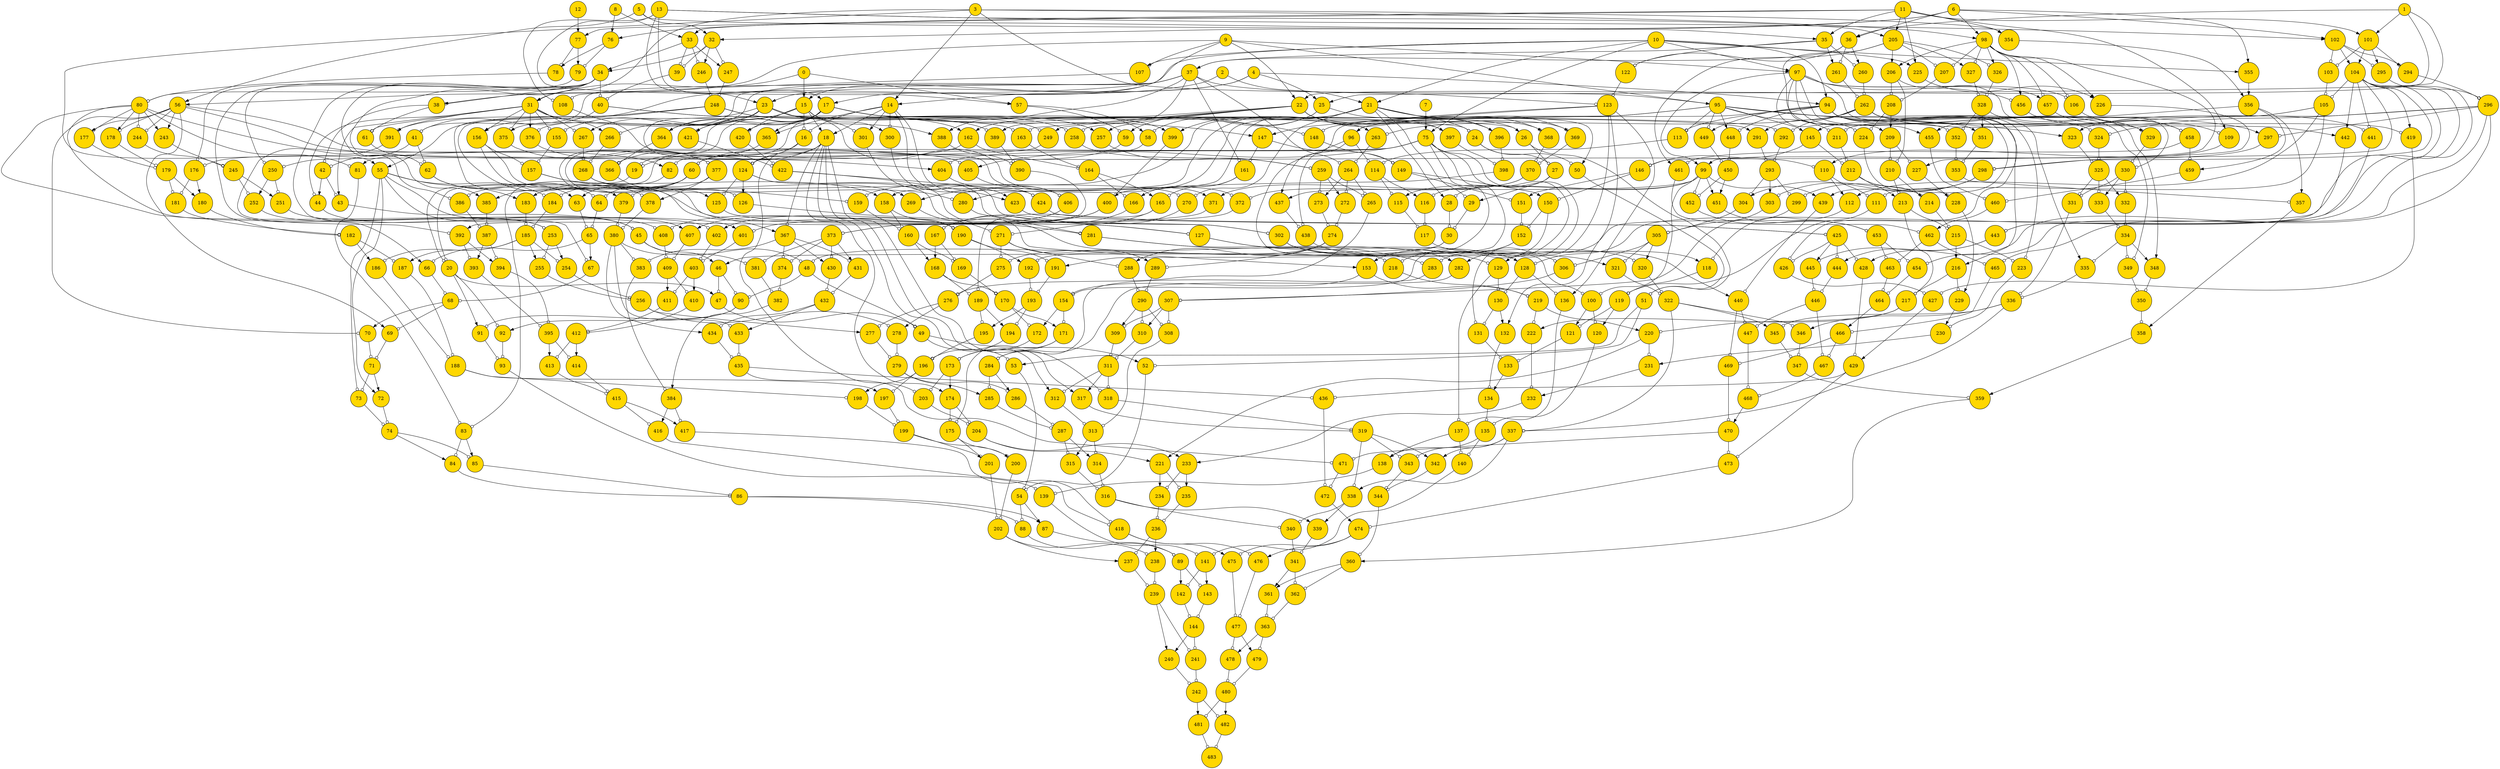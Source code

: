digraph 0{
	0,1,2,3,4,5,6,7,8,9,10,11,12,13,14,15,16,17,18,19,20,21,22,23,24,25,26,27,28,29,30,31,32,33,34,35,36,37,38,39,40,41,42,43,44,45,46,47,48,49,50,51,52,53,54,55,56,57,58,59,60,61,62,63,64,65,66,67,68,69,70,71,72,73,74,75,76,77,78,79,80,81,82,83,84,85,86,87,88,89,90,91,92,93,94,95,96,97,98,99,100,101,102,103,104,105,106,107,108,109,110,111,112,113,114,115,116,117,118,119,120,121,122,123,124,125,126,127,128,129,130,131,132,133,134,135,136,137,138,139,140,141,142,143,144,145,146,147,148,149,150,151,152,153,154,155,156,157,158,159,160,161,162,163,164,165,166,167,168,169,170,171,172,173,174,175,176,177,178,179,180,181,182,183,184,185,186,187,188,189,190,191,192,193,194,195,196,197,198,199,200,201,202,203,204,205,206,207,208,209,210,211,212,213,214,215,216,217,218,219,220,221,222,223,224,225,226,227,228,229,230,231,232,233,234,235,236,237,238,239,240,241,242,243,244,245,246,247,248,249,250,251,252,253,254,255,256,257,258,259,260,261,262,263,264,265,266,267,268,269,270,271,272,273,274,275,276,277,278,279,280,281,282,283,284,285,286,287,288,289,290,291,292,293,294,295,296,297,298,299,300,301,302,303,304,305,306,307,308,309,310,311,312,313,314,315,316,317,318,319,320,321,322,323,324,325,326,327,328,329,330,331,332,333,334,335,336,337,338,339,340,341,342,343,344,345,346,347,348,349,350,351,352,353,354,355,356,357,358,359,360,361,362,363,364,365,366,367,368,369,370,371,372,373,374,375,376,377,378,379,380,381,382,383,384,385,386,387,388,389,390,391,392,393,394,395,396,397,398,399,400,401,402,403,404,405,406,407,408,409,410,411,412,413,414,415,416,417,418,419,420,421,422,423,424,425,426,427,428,429,430,431,432,433,434,435,436,437,438,439,440,441,442,443,444,445,446,447,448,449,450,451,452,453,454,455,456,457,458,459,460,461,462,463,464,465,466,467,468,469,470,471,472,473,474,475,476,477,478,479,480,481,482,483[shape=circle,style=filled,fillcolor=gold,height="0.3"];
4->14[];
3->14[];
10->15[];
0->15[];
15->16[arrowhead=odot];
14->16[arrowhead=odot];
13->17[];
9->17[];
15->18[];
14->18[];
18->19[arrowhead=odot];
17->19[arrowhead=odot];
19->20[arrowhead=odot];
16->20[arrowhead=odot];
10->21[];
2->21[];
9->22[];
1->22[];
13->23[];
4->23[];
23->24[arrowhead=odot];
22->24[arrowhead=odot];
4->25[];
1->25[];
25->26[];
17->26[];
26->27[arrowhead=odot];
24->27[arrowhead=odot];
27->28[arrowhead=odot];
21->28[];
27->29[];
21->29[arrowhead=odot];
29->30[arrowhead=odot];
28->30[arrowhead=odot];
3->31[];
0->31[];
6->32[];
5->32[];
11->33[];
8->33[];
33->34[];
32->34[];
11->35[];
5->35[];
6->36[];
1->36[];
36->37[];
35->37[];
37->38[];
34->38[arrowhead=odot];
33->39[arrowhead=odot];
32->39[arrowhead=odot];
39->40[arrowhead=odot];
34->40[arrowhead=odot];
40->41[arrowhead=odot];
37->41[arrowhead=odot];
41->42[arrowhead=odot];
38->42[arrowhead=odot];
42->43[arrowhead=odot];
31->43[];
42->44[];
31->44[arrowhead=odot];
44->45[arrowhead=odot];
43->45[arrowhead=odot];
45->46[];
30->46[];
46->47[arrowhead=odot];
20->47[];
45->48[arrowhead=odot];
30->48[arrowhead=odot];
48->49[arrowhead=odot];
47->49[arrowhead=odot];
24->50[arrowhead=odot];
21->50[];
50->51[arrowhead=odot];
26->51[arrowhead=odot];
51->52[arrowhead=odot];
49->52[];
51->53[];
49->53[arrowhead=odot];
53->54[arrowhead=odot];
52->54[arrowhead=odot];
3->55[];
2->55[];
9->56[];
5->56[];
13->57[];
0->57[];
57->58[];
25->58[arrowhead=odot];
57->59[arrowhead=odot];
25->59[];
59->60[arrowhead=odot];
58->60[arrowhead=odot];
38->61[arrowhead=odot];
31->61[arrowhead=odot];
61->62[arrowhead=odot];
41->62[arrowhead=odot];
62->63[];
60->63[];
62->64[arrowhead=odot];
60->64[arrowhead=odot];
64->65[arrowhead=odot];
63->65[arrowhead=odot];
65->66[arrowhead=odot];
34->66[];
65->67[];
34->67[arrowhead=odot];
67->68[arrowhead=odot];
66->68[arrowhead=odot];
68->69[arrowhead=odot];
56->69[];
68->70[];
56->70[arrowhead=odot];
70->71[arrowhead=odot];
69->71[arrowhead=odot];
71->72[];
55->72[];
71->73[arrowhead=odot];
55->73[arrowhead=odot];
73->74[arrowhead=odot];
72->74[arrowhead=odot];
10->75[];
7->75[];
8->76[];
6->76[];
12->77[];
11->77[];
77->78[arrowhead=odot];
76->78[];
77->79[];
76->79[arrowhead=odot];
79->80[arrowhead=odot];
78->80[arrowhead=odot];
80->81[arrowhead=odot];
75->81[];
80->82[];
75->82[arrowhead=odot];
82->83[arrowhead=odot];
81->83[arrowhead=odot];
83->84[arrowhead=odot];
74->84[];
83->85[];
74->85[arrowhead=odot];
85->86[arrowhead=odot];
84->86[arrowhead=odot];
86->87[];
54->87[];
86->88[arrowhead=odot];
54->88[arrowhead=odot];
88->89[arrowhead=odot];
87->89[arrowhead=odot];
48->90[arrowhead=odot];
46->90[arrowhead=odot];
90->91[arrowhead=odot];
20->91[];
90->92[];
20->92[arrowhead=odot];
92->93[arrowhead=odot];
91->93[arrowhead=odot];
10->94[];
4->94[];
9->95[];
3->95[];
95->96[];
94->96[];
10->97[];
9->97[];
6->98[];
3->98[];
98->99[];
97->99[];
99->100[arrowhead=odot];
96->100[arrowhead=odot];
11->101[];
1->101[];
13->102[];
6->102[];
102->103[arrowhead=odot];
101->103[arrowhead=odot];
102->104[];
101->104[];
104->105[arrowhead=odot];
103->105[arrowhead=odot];
98->106[arrowhead=odot];
97->106[arrowhead=odot];
10->107[];
9->107[arrowhead=odot];
107->108[arrowhead=odot];
13->108[arrowhead=odot];
106->109[arrowhead=odot];
11->109[];
109->110[];
108->110[arrowhead=odot];
110->111[arrowhead=odot];
105->111[arrowhead=odot];
110->112[];
105->112[];
95->113[arrowhead=odot];
94->113[arrowhead=odot];
113->114[arrowhead=odot];
96->114[arrowhead=odot];
114->115[arrowhead=odot];
99->115[];
114->116[];
99->116[arrowhead=odot];
116->117[arrowhead=odot];
115->117[arrowhead=odot];
117->118[];
112->118[arrowhead=odot];
118->119[arrowhead=odot];
111->119[arrowhead=odot];
119->120[];
100->120[arrowhead=odot];
119->121[arrowhead=odot];
100->121[];
36->122[arrowhead=odot];
35->122[arrowhead=odot];
122->123[arrowhead=odot];
37->123[arrowhead=odot];
18->124[arrowhead=odot];
16->124[arrowhead=odot];
124->125[arrowhead=odot];
17->125[];
124->126[];
17->126[arrowhead=odot];
126->127[arrowhead=odot];
125->127[arrowhead=odot];
127->128[];
104->128[arrowhead=odot];
127->129[arrowhead=odot];
104->129[];
129->130[arrowhead=odot];
128->130[arrowhead=odot];
130->131[arrowhead=odot];
123->131[arrowhead=odot];
130->132[];
123->132[];
131->133[arrowhead=odot];
121->133[arrowhead=odot];
133->134[];
132->134[arrowhead=odot];
134->135[arrowhead=odot];
120->135[arrowhead=odot];
128->136[arrowhead=odot];
123->136[];
136->137[arrowhead=odot];
129->137[arrowhead=odot];
137->138[];
135->138[];
138->139[arrowhead=odot];
93->139[arrowhead=odot];
137->140[arrowhead=odot];
135->140[arrowhead=odot];
140->141[arrowhead=odot];
139->141[arrowhead=odot];
141->142[arrowhead=odot];
89->142[];
141->143[];
89->143[arrowhead=odot];
143->144[arrowhead=odot];
142->144[arrowhead=odot];
105->145[];
95->145[];
145->146[arrowhead=odot];
104->146[arrowhead=odot];
123->147[];
17->147[];
123->148[arrowhead=odot];
17->148[arrowhead=odot];
148->149[arrowhead=odot];
147->149[arrowhead=odot];
149->150[];
146->150[arrowhead=odot];
149->151[arrowhead=odot];
146->151[];
151->152[arrowhead=odot];
150->152[arrowhead=odot];
152->153[];
124->153[];
153->154[arrowhead=odot];
150->154[arrowhead=odot];
31->155[arrowhead=odot];
23->155[arrowhead=odot];
31->156[];
23->156[];
156->157[arrowhead=odot];
155->157[arrowhead=odot];
157->158[];
21->158[];
157->159[arrowhead=odot];
21->159[arrowhead=odot];
159->160[arrowhead=odot];
158->160[arrowhead=odot];
147->161[arrowhead=odot];
37->161[arrowhead=odot];
40->162[];
22->162[];
40->163[arrowhead=odot];
22->163[arrowhead=odot];
163->164[arrowhead=odot];
162->164[arrowhead=odot];
164->165[];
161->165[arrowhead=odot];
164->166[arrowhead=odot];
161->166[];
166->167[arrowhead=odot];
165->167[arrowhead=odot];
167->168[];
160->168[];
167->169[arrowhead=odot];
160->169[arrowhead=odot];
169->170[arrowhead=odot];
168->170[arrowhead=odot];
170->171[];
154->171[arrowhead=odot];
170->172[arrowhead=odot];
154->172[];
172->173[arrowhead=odot];
171->173[arrowhead=odot];
173->174[];
18->174[];
174->175[arrowhead=odot];
171->175[arrowhead=odot];
162->176[arrowhead=odot];
34->176[arrowhead=odot];
80->177[arrowhead=odot];
56->177[];
80->178[];
56->178[arrowhead=odot];
178->179[arrowhead=odot];
177->179[arrowhead=odot];
179->180[];
176->180[];
179->181[arrowhead=odot];
176->181[arrowhead=odot];
181->182[arrowhead=odot];
180->182[arrowhead=odot];
60->183[];
55->183[];
60->184[arrowhead=odot];
55->184[arrowhead=odot];
184->185[arrowhead=odot];
183->185[arrowhead=odot];
185->186[arrowhead=odot];
182->186[];
185->187[];
182->187[arrowhead=odot];
187->188[arrowhead=odot];
186->188[arrowhead=odot];
168->189[arrowhead=odot];
165->189[arrowhead=odot];
158->190[arrowhead=odot];
156->190[arrowhead=odot];
190->191[arrowhead=odot];
75->191[];
190->192[];
75->192[arrowhead=odot];
192->193[arrowhead=odot];
191->193[arrowhead=odot];
193->194[arrowhead=odot];
189->194[];
193->195[];
189->195[arrowhead=odot];
195->196[arrowhead=odot];
194->196[arrowhead=odot];
196->197[arrowhead=odot];
188->197[];
196->198[];
188->198[arrowhead=odot];
198->199[arrowhead=odot];
197->199[arrowhead=odot];
199->200[arrowhead=odot];
175->200[];
199->201[];
175->201[arrowhead=odot];
201->202[arrowhead=odot];
200->202[arrowhead=odot];
173->203[arrowhead=odot];
18->203[arrowhead=odot];
203->204[arrowhead=odot];
174->204[arrowhead=odot];
13->205[];
11->205[];
205->206[];
98->206[];
205->207[arrowhead=odot];
98->207[arrowhead=odot];
207->208[arrowhead=odot];
206->208[arrowhead=odot];
208->209[];
97->209[];
209->210[arrowhead=odot];
206->210[arrowhead=odot];
105->211[arrowhead=odot];
95->211[arrowhead=odot];
211->212[arrowhead=odot];
145->212[arrowhead=odot];
212->213[];
210->213[arrowhead=odot];
212->214[arrowhead=odot];
210->214[];
214->215[arrowhead=odot];
213->215[arrowhead=odot];
215->216[];
94->216[];
216->217[arrowhead=odot];
213->217[arrowhead=odot];
152->218[arrowhead=odot];
124->218[arrowhead=odot];
218->219[arrowhead=odot];
153->219[arrowhead=odot];
219->220[];
217->220[arrowhead=odot];
220->221[];
204->221[];
219->222[arrowhead=odot];
217->222[];
215->223[arrowhead=odot];
94->223[arrowhead=odot];
208->224[arrowhead=odot];
97->224[arrowhead=odot];
11->225[];
10->225[];
225->226[];
98->226[];
226->227[];
209->227[arrowhead=odot];
227->228[];
224->228[arrowhead=odot];
228->229[];
216->229[arrowhead=odot];
229->230[];
223->230[arrowhead=odot];
230->231[];
220->231[arrowhead=odot];
231->232[];
222->232[arrowhead=odot];
232->233[];
204->233[];
233->234[arrowhead=odot];
221->234[];
233->235[];
221->235[arrowhead=odot];
235->236[arrowhead=odot];
234->236[arrowhead=odot];
236->237[arrowhead=odot];
202->237[];
236->238[];
202->238[arrowhead=odot];
238->239[arrowhead=odot];
237->239[arrowhead=odot];
239->240[];
144->240[];
239->241[arrowhead=odot];
144->241[arrowhead=odot];
241->242[arrowhead=odot];
240->242[arrowhead=odot];
80->243[];
56->243[];
80->244[arrowhead=odot];
56->244[arrowhead=odot];
244->245[arrowhead=odot];
243->245[arrowhead=odot];
33->246[arrowhead=odot];
32->246[];
33->247[];
32->247[arrowhead=odot];
247->248[arrowhead=odot];
246->248[arrowhead=odot];
248->249[arrowhead=odot];
22->249[];
249->250[arrowhead=odot];
34->250[arrowhead=odot];
250->251[arrowhead=odot];
245->251[];
250->252[];
245->252[arrowhead=odot];
252->253[arrowhead=odot];
251->253[arrowhead=odot];
253->254[];
185->254[arrowhead=odot];
253->255[arrowhead=odot];
185->255[];
255->256[arrowhead=odot];
254->256[arrowhead=odot];
248->257[];
22->257[];
248->258[arrowhead=odot];
22->258[arrowhead=odot];
258->259[arrowhead=odot];
257->259[arrowhead=odot];
36->260[];
35->260[arrowhead=odot];
36->261[arrowhead=odot];
35->261[];
261->262[arrowhead=odot];
260->262[arrowhead=odot];
262->263[arrowhead=odot];
17->263[];
263->264[arrowhead=odot];
37->264[arrowhead=odot];
264->265[arrowhead=odot];
259->265[arrowhead=odot];
31->266[];
23->266[arrowhead=odot];
31->267[arrowhead=odot];
23->267[];
267->268[arrowhead=odot];
266->268[arrowhead=odot];
268->269[];
21->269[];
268->270[arrowhead=odot];
21->270[arrowhead=odot];
270->271[arrowhead=odot];
269->271[arrowhead=odot];
264->272[arrowhead=odot];
259->272[];
264->273[];
259->273[arrowhead=odot];
273->274[arrowhead=odot];
272->274[arrowhead=odot];
274->275[arrowhead=odot];
271->275[arrowhead=odot];
275->276[arrowhead=odot];
265->276[arrowhead=odot];
276->277[arrowhead=odot];
256->277[];
276->278[];
256->278[arrowhead=odot];
278->279[arrowhead=odot];
277->279[arrowhead=odot];
268->280[arrowhead=odot];
21->280[];
280->281[arrowhead=odot];
156->281[arrowhead=odot];
281->282[];
75->282[];
281->283[arrowhead=odot];
75->283[arrowhead=odot];
283->284[arrowhead=odot];
282->284[arrowhead=odot];
284->285[arrowhead=odot];
279->285[];
284->286[];
279->286[arrowhead=odot];
286->287[arrowhead=odot];
285->287[arrowhead=odot];
274->288[];
271->288[arrowhead=odot];
274->289[arrowhead=odot];
271->289[];
289->290[arrowhead=odot];
288->290[arrowhead=odot];
262->291[];
17->291[];
262->292[arrowhead=odot];
17->292[arrowhead=odot];
292->293[arrowhead=odot];
291->293[arrowhead=odot];
102->294[];
101->294[arrowhead=odot];
102->295[arrowhead=odot];
101->295[];
295->296[arrowhead=odot];
294->296[arrowhead=odot];
296->297[arrowhead=odot];
95->297[];
297->298[arrowhead=odot];
104->298[arrowhead=odot];
298->299[arrowhead=odot];
293->299[arrowhead=odot];
15->300[];
14->300[arrowhead=odot];
15->301[arrowhead=odot];
14->301[];
301->302[arrowhead=odot];
300->302[arrowhead=odot];
298->303[arrowhead=odot];
293->303[];
298->304[];
293->304[arrowhead=odot];
304->305[arrowhead=odot];
303->305[arrowhead=odot];
305->306[arrowhead=odot];
302->306[arrowhead=odot];
306->307[arrowhead=odot];
299->307[arrowhead=odot];
307->308[arrowhead=odot];
290->308[arrowhead=odot];
307->309[arrowhead=odot];
290->309[];
307->310[];
290->310[arrowhead=odot];
310->311[arrowhead=odot];
309->311[arrowhead=odot];
311->312[arrowhead=odot];
18->312[];
312->313[arrowhead=odot];
308->313[arrowhead=odot];
313->314[arrowhead=odot];
287->314[];
313->315[];
287->315[arrowhead=odot];
315->316[arrowhead=odot];
314->316[arrowhead=odot];
311->317[];
18->317[];
311->318[arrowhead=odot];
18->318[arrowhead=odot];
318->319[arrowhead=odot];
317->319[arrowhead=odot];
305->320[];
302->320[arrowhead=odot];
305->321[arrowhead=odot];
302->321[];
321->322[arrowhead=odot];
320->322[arrowhead=odot];
296->323[];
95->323[];
296->324[arrowhead=odot];
95->324[arrowhead=odot];
324->325[arrowhead=odot];
323->325[arrowhead=odot];
205->326[arrowhead=odot];
98->326[];
205->327[];
98->327[arrowhead=odot];
327->328[arrowhead=odot];
326->328[arrowhead=odot];
328->329[arrowhead=odot];
97->329[];
329->330[arrowhead=odot];
206->330[arrowhead=odot];
330->331[arrowhead=odot];
325->331[arrowhead=odot];
330->332[arrowhead=odot];
325->332[];
330->333[];
325->333[arrowhead=odot];
333->334[arrowhead=odot];
332->334[arrowhead=odot];
334->335[arrowhead=odot];
94->335[];
335->336[arrowhead=odot];
331->336[arrowhead=odot];
336->337[arrowhead=odot];
322->337[arrowhead=odot];
337->338[];
319->338[arrowhead=odot];
338->339[];
316->339[];
338->340[arrowhead=odot];
316->340[arrowhead=odot];
340->341[arrowhead=odot];
339->341[arrowhead=odot];
337->342[];
319->342[];
337->343[arrowhead=odot];
319->343[arrowhead=odot];
343->344[arrowhead=odot];
342->344[arrowhead=odot];
336->345[arrowhead=odot];
322->345[];
336->346[];
322->346[arrowhead=odot];
346->347[arrowhead=odot];
345->347[arrowhead=odot];
334->348[];
94->348[];
334->349[arrowhead=odot];
94->349[arrowhead=odot];
349->350[arrowhead=odot];
348->350[arrowhead=odot];
328->351[];
97->351[];
328->352[arrowhead=odot];
97->352[arrowhead=odot];
352->353[arrowhead=odot];
351->353[arrowhead=odot];
11->354[];
3->354[];
10->355[];
6->355[];
355->356[];
354->356[];
356->357[];
353->357[arrowhead=odot];
357->358[];
350->358[arrowhead=odot];
358->359[];
347->359[arrowhead=odot];
359->360[];
344->360[arrowhead=odot];
360->361[];
341->361[];
360->362[arrowhead=odot];
341->362[arrowhead=odot];
362->363[arrowhead=odot];
361->363[arrowhead=odot];
17->364[];
15->364[];
17->365[];
14->365[];
365->366[arrowhead=odot];
364->366[arrowhead=odot];
366->367[];
18->367[arrowhead=odot];
22->368[];
21->368[arrowhead=odot];
22->369[arrowhead=odot];
21->369[];
369->370[arrowhead=odot];
368->370[arrowhead=odot];
370->371[];
23->371[];
370->372[arrowhead=odot];
23->372[arrowhead=odot];
372->373[arrowhead=odot];
371->373[arrowhead=odot];
373->374[arrowhead=odot];
367->374[arrowhead=odot];
37->375[];
31->375[arrowhead=odot];
37->376[arrowhead=odot];
31->376[];
376->377[arrowhead=odot];
375->377[arrowhead=odot];
377->378[];
248->378[arrowhead=odot];
377->379[arrowhead=odot];
248->379[];
379->380[arrowhead=odot];
378->380[arrowhead=odot];
380->381[arrowhead=odot];
373->381[arrowhead=odot];
381->382[arrowhead=odot];
374->382[arrowhead=odot];
380->383[arrowhead=odot];
367->383[arrowhead=odot];
383->384[arrowhead=odot];
382->384[];
60->385[];
34->385[];
60->386[arrowhead=odot];
34->386[arrowhead=odot];
386->387[arrowhead=odot];
385->387[arrowhead=odot];
37->388[];
31->388[];
248->389[arrowhead=odot];
37->389[];
389->390[arrowhead=odot];
388->390[arrowhead=odot];
248->391[arrowhead=odot];
31->391[];
391->392[arrowhead=odot];
390->392[];
392->393[arrowhead=odot];
387->393[];
392->394[];
387->394[arrowhead=odot];
394->395[arrowhead=odot];
393->395[arrowhead=odot];
22->396[];
21->396[];
23->397[];
22->397[];
397->398[arrowhead=odot];
396->398[arrowhead=odot];
23->399[];
21->399[];
399->400[arrowhead=odot];
398->400[];
400->401[arrowhead=odot];
80->401[];
400->402[];
80->402[arrowhead=odot];
402->403[arrowhead=odot];
401->403[arrowhead=odot];
75->404[arrowhead=odot];
56->404[];
75->405[];
56->405[arrowhead=odot];
405->406[arrowhead=odot];
404->406[arrowhead=odot];
406->407[];
55->407[];
406->408[arrowhead=odot];
55->408[arrowhead=odot];
408->409[arrowhead=odot];
407->409[arrowhead=odot];
409->410[arrowhead=odot];
403->410[];
409->411[];
403->411[arrowhead=odot];
411->412[arrowhead=odot];
410->412[arrowhead=odot];
412->413[arrowhead=odot];
395->413[];
412->414[];
395->414[arrowhead=odot];
414->415[arrowhead=odot];
413->415[arrowhead=odot];
415->416[arrowhead=odot];
384->416[];
415->417[];
384->417[arrowhead=odot];
417->418[arrowhead=odot];
416->418[arrowhead=odot];
262->419[arrowhead=odot];
104->419[];
17->420[];
15->420[arrowhead=odot];
17->421[arrowhead=odot];
15->421[];
421->422[arrowhead=odot];
420->422[arrowhead=odot];
422->423[];
14->423[];
422->424[arrowhead=odot];
14->424[arrowhead=odot];
424->425[arrowhead=odot];
423->425[arrowhead=odot];
425->426[arrowhead=odot];
262->426[arrowhead=odot];
426->427[arrowhead=odot];
419->427[arrowhead=odot];
425->428[arrowhead=odot];
104->428[];
428->429[arrowhead=odot];
427->429[];
373->430[arrowhead=odot];
367->430[];
373->431[];
367->431[arrowhead=odot];
431->432[arrowhead=odot];
430->432[arrowhead=odot];
432->433[];
380->433[arrowhead=odot];
432->434[arrowhead=odot];
380->434[];
434->435[arrowhead=odot];
433->435[arrowhead=odot];
435->436[arrowhead=odot];
429->436[arrowhead=odot];
99->437[];
95->437[];
437->438[arrowhead=odot];
96->438[arrowhead=odot];
99->439[];
94->439[];
439->440[arrowhead=odot];
438->440[];
262->441[arrowhead=odot];
104->441[arrowhead=odot];
262->442[];
104->442[];
442->443[arrowhead=odot];
441->443[arrowhead=odot];
443->444[];
425->444[arrowhead=odot];
443->445[arrowhead=odot];
425->445[];
445->446[arrowhead=odot];
444->446[arrowhead=odot];
446->447[arrowhead=odot];
440->447[arrowhead=odot];
95->448[];
94->448[arrowhead=odot];
95->449[arrowhead=odot];
94->449[];
449->450[arrowhead=odot];
448->450[arrowhead=odot];
450->451[];
99->451[];
450->452[arrowhead=odot];
99->452[arrowhead=odot];
452->453[arrowhead=odot];
451->453[arrowhead=odot];
453->454[arrowhead=odot];
296->454[arrowhead=odot];
356->455[];
205->455[];
98->456[];
97->456[arrowhead=odot];
98->457[arrowhead=odot];
97->457[];
457->458[arrowhead=odot];
456->458[arrowhead=odot];
458->459[arrowhead=odot];
356->459[];
459->460[arrowhead=odot];
455->460[arrowhead=odot];
458->461[arrowhead=odot];
205->461[];
461->462[arrowhead=odot];
460->462[];
462->463[arrowhead=odot];
453->463[arrowhead=odot];
463->464[arrowhead=odot];
454->464[arrowhead=odot];
462->465[arrowhead=odot];
296->465[arrowhead=odot];
465->466[arrowhead=odot];
464->466[];
466->467[arrowhead=odot];
446->467[arrowhead=odot];
467->468[arrowhead=odot];
447->468[arrowhead=odot];
466->469[arrowhead=odot];
440->469[arrowhead=odot];
469->470[arrowhead=odot];
468->470[];
470->471[arrowhead=odot];
435->471[arrowhead=odot];
471->472[arrowhead=odot];
436->472[arrowhead=odot];
470->473[arrowhead=odot];
429->473[arrowhead=odot];
473->474[arrowhead=odot];
472->474[];
474->475[arrowhead=odot];
418->475[];
474->476[];
418->476[arrowhead=odot];
476->477[arrowhead=odot];
475->477[arrowhead=odot];
477->478[arrowhead=odot];
363->478[];
477->479[];
363->479[arrowhead=odot];
479->480[arrowhead=odot];
478->480[arrowhead=odot];
480->481[arrowhead=odot];
242->481[];
480->482[];
242->482[arrowhead=odot];
482->483[arrowhead=odot];
481->483[arrowhead=odot];
}


